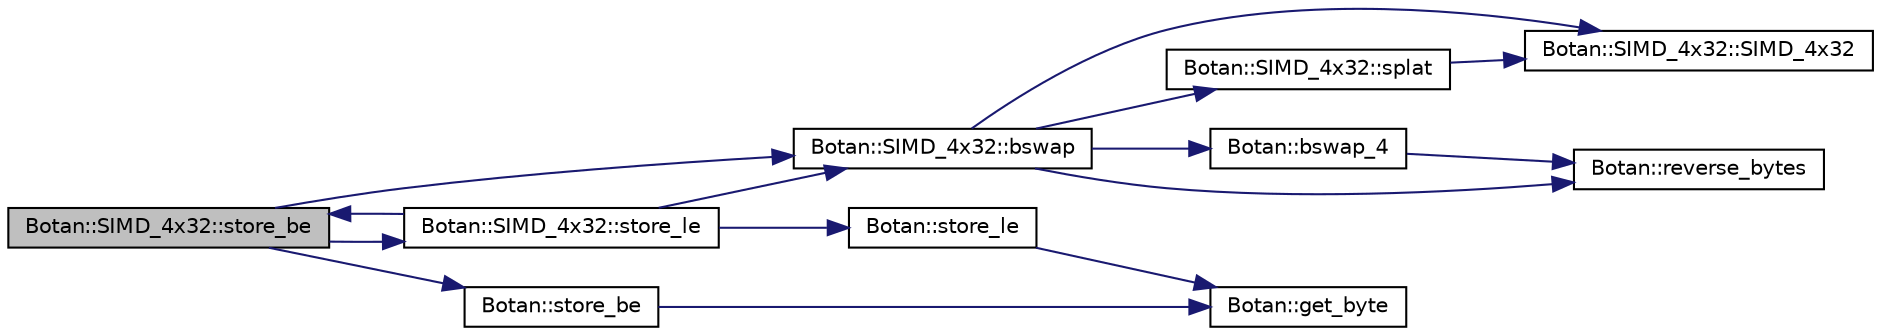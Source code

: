 digraph "Botan::SIMD_4x32::store_be"
{
  edge [fontname="Helvetica",fontsize="10",labelfontname="Helvetica",labelfontsize="10"];
  node [fontname="Helvetica",fontsize="10",shape=record];
  rankdir="LR";
  Node65 [label="Botan::SIMD_4x32::store_be",height=0.2,width=0.4,color="black", fillcolor="grey75", style="filled", fontcolor="black"];
  Node65 -> Node66 [color="midnightblue",fontsize="10",style="solid",fontname="Helvetica"];
  Node66 [label="Botan::SIMD_4x32::bswap",height=0.2,width=0.4,color="black", fillcolor="white", style="filled",URL="$class_botan_1_1_s_i_m_d__4x32.html#a7efd5ff4f90609b6c7c5ad88d6814f77"];
  Node66 -> Node67 [color="midnightblue",fontsize="10",style="solid",fontname="Helvetica"];
  Node67 [label="Botan::SIMD_4x32::SIMD_4x32",height=0.2,width=0.4,color="black", fillcolor="white", style="filled",URL="$class_botan_1_1_s_i_m_d__4x32.html#a9f098b406c1627b5f7c96c92e694c3bb"];
  Node66 -> Node68 [color="midnightblue",fontsize="10",style="solid",fontname="Helvetica"];
  Node68 [label="Botan::bswap_4",height=0.2,width=0.4,color="black", fillcolor="white", style="filled",URL="$namespace_botan.html#a5ec087b9959d7ffcbc195dcedbf10513"];
  Node68 -> Node69 [color="midnightblue",fontsize="10",style="solid",fontname="Helvetica"];
  Node69 [label="Botan::reverse_bytes",height=0.2,width=0.4,color="black", fillcolor="white", style="filled",URL="$namespace_botan.html#a124bfd8e6621e1ad0d19d902ce10f149"];
  Node66 -> Node70 [color="midnightblue",fontsize="10",style="solid",fontname="Helvetica"];
  Node70 [label="Botan::SIMD_4x32::splat",height=0.2,width=0.4,color="black", fillcolor="white", style="filled",URL="$class_botan_1_1_s_i_m_d__4x32.html#a2d92ac1bb185cb89e5e4d413f5ef6d34"];
  Node70 -> Node67 [color="midnightblue",fontsize="10",style="solid",fontname="Helvetica"];
  Node66 -> Node69 [color="midnightblue",fontsize="10",style="solid",fontname="Helvetica"];
  Node65 -> Node71 [color="midnightblue",fontsize="10",style="solid",fontname="Helvetica"];
  Node71 [label="Botan::SIMD_4x32::store_le",height=0.2,width=0.4,color="black", fillcolor="white", style="filled",URL="$class_botan_1_1_s_i_m_d__4x32.html#a3bfb23404c6906d0bdb61f3c462edc2a"];
  Node71 -> Node72 [color="midnightblue",fontsize="10",style="solid",fontname="Helvetica"];
  Node72 [label="Botan::store_le",height=0.2,width=0.4,color="black", fillcolor="white", style="filled",URL="$namespace_botan.html#ac0c49ee3a99775f2fba422752fdbc21a"];
  Node72 -> Node73 [color="midnightblue",fontsize="10",style="solid",fontname="Helvetica"];
  Node73 [label="Botan::get_byte",height=0.2,width=0.4,color="black", fillcolor="white", style="filled",URL="$namespace_botan.html#ad10dc938a651323dddbfe3c1e985774b"];
  Node71 -> Node66 [color="midnightblue",fontsize="10",style="solid",fontname="Helvetica"];
  Node71 -> Node65 [color="midnightblue",fontsize="10",style="solid",fontname="Helvetica"];
  Node65 -> Node74 [color="midnightblue",fontsize="10",style="solid",fontname="Helvetica"];
  Node74 [label="Botan::store_be",height=0.2,width=0.4,color="black", fillcolor="white", style="filled",URL="$namespace_botan.html#a26f4a43173adf5f333b598149c3eef1e"];
  Node74 -> Node73 [color="midnightblue",fontsize="10",style="solid",fontname="Helvetica"];
}
